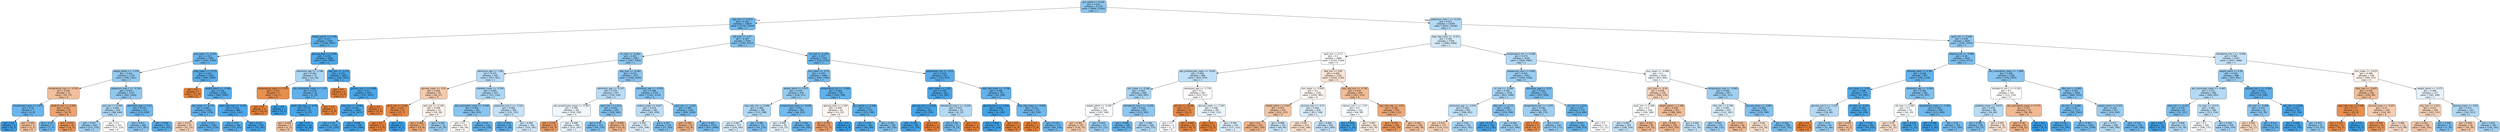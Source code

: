 digraph Tree {
node [shape=box, style="filled, rounded", color="black", fontname="helvetica"] ;
edge [fontname="helvetica"] ;
0 [label="gcs_verbal <= 0.618\ngini = 0.419\nsamples = 21178\nvalue = [9990, 23500]\nclass = 1", fillcolor="#8dc7f0"] ;
1 [label="sbp_min <= -0.213\ngini = 0.342\nsamples = 10829\nvalue = [3729, 13334]\nclass = 1", fillcolor="#70b8ec"] ;
0 -> 1 [labeldistance=2.5, labelangle=45, headlabel="True"] ;
2 [label="weight_admit <= 0.148\ngini = 0.271\nsamples = 5265\nvalue = [1346, 6997]\nclass = 1", fillcolor="#5fb0ea"] ;
1 -> 2 ;
3 [label="bun_mean <= -0.443\ngini = 0.323\nsamples = 3385\nvalue = [1091, 4300]\nclass = 1", fillcolor="#6bb6ec"] ;
2 -> 3 ;
4 [label="weight_admit <= -1.578\ngini = 0.431\nsamples = 1178\nvalue = [596, 1301]\nclass = 1", fillcolor="#94caf1"] ;
3 -> 4 ;
5 [label="temperature_max <= -0.542\ngini = 0.444\nsamples = 31\nvalue = [34, 17]\nclass = 0", fillcolor="#f2c09c"] ;
4 -> 5 ;
6 [label="bicarbonate_mean <= 1.017\ngini = 0.32\nsamples = 7\nvalue = [2, 8]\nclass = 1", fillcolor="#6ab6ec"] ;
5 -> 6 ;
7 [label="gini = 0.0\nsamples = 4\nvalue = [0, 7]\nclass = 1", fillcolor="#399de5"] ;
6 -> 7 ;
8 [label="gini = 0.444\nsamples = 3\nvalue = [2, 1]\nclass = 0", fillcolor="#f2c09c"] ;
6 -> 8 ;
9 [label="totalco2_min <= -0.295\ngini = 0.343\nsamples = 24\nvalue = [32, 9]\nclass = 0", fillcolor="#eca471"] ;
5 -> 9 ;
10 [label="gini = 0.32\nsamples = 4\nvalue = [1, 4]\nclass = 1", fillcolor="#6ab6ec"] ;
9 -> 10 ;
11 [label="gini = 0.239\nsamples = 20\nvalue = [31, 5]\nclass = 0", fillcolor="#e99559"] ;
9 -> 11 ;
12 [label="potassium_max.1 <= -0.154\ngini = 0.424\nsamples = 1147\nvalue = [562, 1284]\nclass = 1", fillcolor="#90c8f0"] ;
4 -> 12 ;
13 [label="po2_min <= 0.936\ngini = 0.468\nsamples = 634\nvalue = [386, 646]\nclass = 1", fillcolor="#afd8f5"] ;
12 -> 13 ;
14 [label="gini = 0.447\nsamples = 493\nvalue = [271, 532]\nclass = 1", fillcolor="#9ecff2"] ;
13 -> 14 ;
15 [label="gini = 0.5\nsamples = 141\nvalue = [115, 114]\nclass = 0", fillcolor="#fffefd"] ;
13 -> 15 ;
16 [label="admission_age <= 0.01\ngini = 0.339\nsamples = 513\nvalue = [176, 638]\nclass = 1", fillcolor="#70b8ec"] ;
12 -> 16 ;
17 [label="gini = 0.411\nsamples = 260\nvalue = [117, 287]\nclass = 1", fillcolor="#8ac5f0"] ;
16 -> 17 ;
18 [label="gini = 0.246\nsamples = 253\nvalue = [59, 351]\nclass = 1", fillcolor="#5aade9"] ;
16 -> 18 ;
19 [label="mbp_mean <= -3.273\ngini = 0.243\nsamples = 2207\nvalue = [495, 2999]\nclass = 1", fillcolor="#5aade9"] ;
3 -> 19 ;
20 [label="gini = 0.0\nsamples = 7\nvalue = [11, 0]\nclass = 0", fillcolor="#e58139"] ;
19 -> 20 ;
21 [label="weight_admit <= -0.388\ngini = 0.239\nsamples = 2200\nvalue = [484, 2999]\nclass = 1", fillcolor="#59ade9"] ;
19 -> 21 ;
22 [label="sbp_mean <= -2.174\ngini = 0.283\nsamples = 1320\nvalue = [356, 1732]\nclass = 1", fillcolor="#62b1ea"] ;
21 -> 22 ;
23 [label="gini = 0.472\nsamples = 25\nvalue = [21, 13]\nclass = 0", fillcolor="#f5cfb4"] ;
22 -> 23 ;
24 [label="gini = 0.273\nsamples = 1295\nvalue = [335, 1719]\nclass = 1", fillcolor="#60b0ea"] ;
22 -> 24 ;
25 [label="heart_rate_max <= -0.191\ngini = 0.167\nsamples = 880\nvalue = [128, 1267]\nclass = 1", fillcolor="#4da7e8"] ;
21 -> 25 ;
26 [label="gini = 0.23\nsamples = 346\nvalue = [72, 472]\nclass = 1", fillcolor="#57ace9"] ;
25 -> 26 ;
27 [label="gini = 0.123\nsamples = 534\nvalue = [56, 795]\nclass = 1", fillcolor="#47a4e7"] ;
25 -> 27 ;
28 [label="glucose_max <= -0.976\ngini = 0.158\nsamples = 1880\nvalue = [255, 2697]\nclass = 1", fillcolor="#4ca6e7"] ;
2 -> 28 ;
29 [label="admission_age <= -1.566\ngini = 0.464\nsamples = 27\nvalue = [15, 26]\nclass = 1", fillcolor="#abd6f4"] ;
28 -> 29 ;
30 [label="temperature_mean <= 1.222\ngini = 0.165\nsamples = 5\nvalue = [10, 1]\nclass = 0", fillcolor="#e88e4d"] ;
29 -> 30 ;
31 [label="gini = 0.0\nsamples = 4\nvalue = [10, 0]\nclass = 0", fillcolor="#e58139"] ;
30 -> 31 ;
32 [label="gini = 0.0\nsamples = 1\nvalue = [0, 1]\nclass = 1", fillcolor="#399de5"] ;
30 -> 32 ;
33 [label="abs_neutrophils_mean <= 1.379\ngini = 0.278\nsamples = 22\nvalue = [5, 25]\nclass = 1", fillcolor="#61b1ea"] ;
29 -> 33 ;
34 [label="heart_rate_max <= -0.78\ngini = 0.137\nsamples = 21\nvalue = [2, 25]\nclass = 1", fillcolor="#49a5e7"] ;
33 -> 34 ;
35 [label="gini = 0.444\nsamples = 3\nvalue = [2, 1]\nclass = 0", fillcolor="#f2c09c"] ;
34 -> 35 ;
36 [label="gini = 0.0\nsamples = 18\nvalue = [0, 24]\nclass = 1", fillcolor="#399de5"] ;
34 -> 36 ;
37 [label="gini = 0.0\nsamples = 1\nvalue = [3, 0]\nclass = 0", fillcolor="#e58139"] ;
33 -> 37 ;
38 [label="dbp_min <= -3.272\ngini = 0.151\nsamples = 1853\nvalue = [240, 2671]\nclass = 1", fillcolor="#4ba6e7"] ;
28 -> 38 ;
39 [label="gini = 0.0\nsamples = 2\nvalue = [3, 0]\nclass = 0", fillcolor="#e58139"] ;
38 -> 39 ;
40 [label="glucose_min.2 <= 8.906\ngini = 0.15\nsamples = 1851\nvalue = [237, 2671]\nclass = 1", fillcolor="#4ba6e7"] ;
38 -> 40 ;
41 [label="mbp_max <= -0.066\ngini = 0.148\nsamples = 1849\nvalue = [234, 2671]\nclass = 1", fillcolor="#4aa6e7"] ;
40 -> 41 ;
42 [label="gini = 0.18\nsamples = 1150\nvalue = [176, 1587]\nclass = 1", fillcolor="#4fa8e8"] ;
41 -> 42 ;
43 [label="gini = 0.096\nsamples = 699\nvalue = [58, 1084]\nclass = 1", fillcolor="#44a2e6"] ;
41 -> 43 ;
44 [label="gini = 0.0\nsamples = 2\nvalue = [3, 0]\nclass = 0", fillcolor="#e58139"] ;
40 -> 44 ;
45 [label="ptt_max <= -0.27\ngini = 0.397\nsamples = 5564\nvalue = [2383, 6337]\nclass = 1", fillcolor="#83c2ef"] ;
1 -> 45 ;
46 [label="inr_max <= -0.462\ngini = 0.425\nsamples = 3863\nvalue = [1857, 4205]\nclass = 1", fillcolor="#90c8f0"] ;
45 -> 46 ;
47 [label="admission_age <= -1.86\ngini = 0.475\nsamples = 592\nvalue = [357, 561]\nclass = 1", fillcolor="#b7dbf6"] ;
46 -> 47 ;
48 [label="glucose_mean <= -0.91\ngini = 0.466\nsamples = 45\nvalue = [46, 27]\nclass = 0", fillcolor="#f4cbad"] ;
47 -> 48 ;
49 [label="pco2_min <= 1.582\ngini = 0.105\nsamples = 12\nvalue = [17, 1]\nclass = 0", fillcolor="#e78845"] ;
48 -> 49 ;
50 [label="gini = 0.0\nsamples = 11\nvalue = [17, 0]\nclass = 0", fillcolor="#e58139"] ;
49 -> 50 ;
51 [label="gini = 0.0\nsamples = 1\nvalue = [0, 1]\nclass = 1", fillcolor="#399de5"] ;
49 -> 51 ;
52 [label="po2_min <= -0.149\ngini = 0.499\nsamples = 33\nvalue = [29, 26]\nclass = 0", fillcolor="#fcf2eb"] ;
48 -> 52 ;
53 [label="gini = 0.365\nsamples = 17\nvalue = [19, 6]\nclass = 0", fillcolor="#eda978"] ;
52 -> 53 ;
54 [label="gini = 0.444\nsamples = 16\nvalue = [10, 20]\nclass = 1", fillcolor="#9ccef2"] ;
52 -> 54 ;
55 [label="platelets_mean <= -0.194\ngini = 0.465\nsamples = 547\nvalue = [311, 534]\nclass = 1", fillcolor="#acd6f4"] ;
47 -> 55 ;
56 [label="abs_neutrophils_mean <= -0.449\ngini = 0.406\nsamples = 181\nvalue = [80, 203]\nclass = 1", fillcolor="#87c4ef"] ;
55 -> 56 ;
57 [label="gini = 0.5\nsamples = 63\nvalue = [46, 44]\nclass = 0", fillcolor="#fefaf6"] ;
56 -> 57 ;
58 [label="gini = 0.29\nsamples = 118\nvalue = [34, 159]\nclass = 1", fillcolor="#63b2eb"] ;
56 -> 58 ;
59 [label="potassium_min.1 <= -1.523\ngini = 0.484\nsamples = 366\nvalue = [231, 331]\nclass = 1", fillcolor="#c3e1f7"] ;
55 -> 59 ;
60 [label="gini = 0.254\nsamples = 24\nvalue = [7, 40]\nclass = 1", fillcolor="#5caeea"] ;
59 -> 60 ;
61 [label="gini = 0.492\nsamples = 342\nvalue = [224, 291]\nclass = 1", fillcolor="#d1e8f9"] ;
59 -> 61 ;
62 [label="sbp_max <= -0.544\ngini = 0.413\nsamples = 3271\nvalue = [1500, 3644]\nclass = 1", fillcolor="#8bc5f0"] ;
46 -> 62 ;
63 [label="admission_age <= -0.187\ngini = 0.476\nsamples = 547\nvalue = [339, 530]\nclass = 1", fillcolor="#b8dcf6"] ;
62 -> 63 ;
64 [label="abs_lymphocytes_mean <= -0.203\ngini = 0.499\nsamples = 302\nvalue = [230, 250]\nclass = 1", fillcolor="#eff7fd"] ;
63 -> 64 ;
65 [label="gini = 0.278\nsamples = 12\nvalue = [15, 3]\nclass = 0", fillcolor="#ea9a61"] ;
64 -> 65 ;
66 [label="gini = 0.498\nsamples = 290\nvalue = [215, 247]\nclass = 1", fillcolor="#e5f2fc"] ;
64 -> 66 ;
67 [label="spo2_min <= 1.012\ngini = 0.403\nsamples = 245\nvalue = [109, 280]\nclass = 1", fillcolor="#86c3ef"] ;
63 -> 67 ;
68 [label="gini = 0.38\nsamples = 231\nvalue = [94, 274]\nclass = 1", fillcolor="#7dbfee"] ;
67 -> 68 ;
69 [label="gini = 0.408\nsamples = 14\nvalue = [15, 6]\nclass = 0", fillcolor="#efb388"] ;
67 -> 69 ;
70 [label="admission_age <= -0.919\ngini = 0.396\nsamples = 2724\nvalue = [1161, 3114]\nclass = 1", fillcolor="#83c2ef"] ;
62 -> 70 ;
71 [label="sodium_mean <= 0.627\ngini = 0.479\nsamples = 482\nvalue = [302, 458]\nclass = 1", fillcolor="#bcdef6"] ;
70 -> 71 ;
72 [label="gini = 0.495\nsamples = 337\nvalue = [245, 298]\nclass = 1", fillcolor="#dceefa"] ;
71 -> 72 ;
73 [label="gini = 0.387\nsamples = 145\nvalue = [57, 160]\nclass = 1", fillcolor="#80c0ee"] ;
71 -> 73 ;
74 [label="spo2_min <= -3.302\ngini = 0.369\nsamples = 2242\nvalue = [859, 2656]\nclass = 1", fillcolor="#79bded"] ;
70 -> 74 ;
75 [label="gini = 0.391\nsamples = 23\nvalue = [22, 8]\nclass = 0", fillcolor="#eeaf81"] ;
74 -> 75 ;
76 [label="gini = 0.365\nsamples = 2219\nvalue = [837, 2648]\nclass = 1", fillcolor="#78bced"] ;
74 -> 76 ;
77 [label="inr_max <= 0.106\ngini = 0.317\nsamples = 1701\nvalue = [526, 2132]\nclass = 1", fillcolor="#6ab5eb"] ;
45 -> 77 ;
78 [label="bun_mean <= -0.37\ngini = 0.359\nsamples = 1069\nvalue = [402, 1309]\nclass = 1", fillcolor="#76bbed"] ;
77 -> 78 ;
79 [label="weight_admit <= 0.075\ngini = 0.434\nsamples = 478\nvalue = [238, 511]\nclass = 1", fillcolor="#95cbf1"] ;
78 -> 79 ;
80 [label="resp_rate_min <= 0.046\ngini = 0.468\nsamples = 284\nvalue = [172, 288]\nclass = 1", fillcolor="#afd8f5"] ;
79 -> 80 ;
81 [label="gini = 0.493\nsamples = 173\nvalue = [129, 164]\nclass = 1", fillcolor="#d5eaf9"] ;
80 -> 81 ;
82 [label="gini = 0.382\nsamples = 111\nvalue = [43, 124]\nclass = 1", fillcolor="#7ebfee"] ;
80 -> 82 ;
83 [label="temperature_mean <= -0.636\ngini = 0.352\nsamples = 194\nvalue = [66, 223]\nclass = 1", fillcolor="#74baed"] ;
79 -> 83 ;
84 [label="gini = 0.498\nsamples = 26\nvalue = [20, 23]\nclass = 1", fillcolor="#e5f2fc"] ;
83 -> 84 ;
85 [label="gini = 0.304\nsamples = 168\nvalue = [46, 200]\nclass = 1", fillcolor="#67b4eb"] ;
83 -> 85 ;
86 [label="temperature_min <= -2.906\ngini = 0.283\nsamples = 591\nvalue = [164, 798]\nclass = 1", fillcolor="#62b1ea"] ;
78 -> 86 ;
87 [label="glucose_max <= 1.144\ngini = 0.499\nsamples = 16\nvalue = [13, 12]\nclass = 0", fillcolor="#fdf5f0"] ;
86 -> 87 ;
88 [label="gini = 0.305\nsamples = 8\nvalue = [13, 3]\nclass = 0", fillcolor="#eb9e67"] ;
87 -> 88 ;
89 [label="gini = 0.0\nsamples = 8\nvalue = [0, 9]\nclass = 1", fillcolor="#399de5"] ;
87 -> 89 ;
90 [label="gcs_verbal <= -0.308\ngini = 0.27\nsamples = 575\nvalue = [151, 786]\nclass = 1", fillcolor="#5fb0ea"] ;
86 -> 90 ;
91 [label="gini = 0.195\nsamples = 381\nvalue = [69, 560]\nclass = 1", fillcolor="#51a9e8"] ;
90 -> 91 ;
92 [label="gini = 0.391\nsamples = 194\nvalue = [82, 226]\nclass = 1", fillcolor="#81c1ee"] ;
90 -> 92 ;
93 [label="baseexcess_min <= -0.13\ngini = 0.228\nsamples = 632\nvalue = [124, 823]\nclass = 1", fillcolor="#57ace9"] ;
77 -> 93 ;
94 [label="spo2_mean <= 1.261\ngini = 0.145\nsamples = 281\nvalue = [33, 387]\nclass = 1", fillcolor="#4aa5e7"] ;
93 -> 94 ;
95 [label="glucose_min <= 4.018\ngini = 0.117\nsamples = 267\nvalue = [25, 374]\nclass = 1", fillcolor="#46a4e7"] ;
94 -> 95 ;
96 [label="gini = 0.105\nsamples = 265\nvalue = [22, 374]\nclass = 1", fillcolor="#45a3e7"] ;
95 -> 96 ;
97 [label="gini = 0.0\nsamples = 2\nvalue = [3, 0]\nclass = 0", fillcolor="#e58139"] ;
95 -> 97 ;
98 [label="hematocrit_max.1 <= -0.209\ngini = 0.472\nsamples = 14\nvalue = [8, 13]\nclass = 1", fillcolor="#b3d9f5"] ;
94 -> 98 ;
99 [label="gini = 0.36\nsamples = 11\nvalue = [4, 13]\nclass = 1", fillcolor="#76bbed"] ;
98 -> 99 ;
100 [label="gini = 0.0\nsamples = 3\nvalue = [4, 0]\nclass = 0", fillcolor="#e58139"] ;
98 -> 100 ;
101 [label="resp_rate_mean <= -0.706\ngini = 0.286\nsamples = 351\nvalue = [91, 436]\nclass = 1", fillcolor="#62b1ea"] ;
93 -> 101 ;
102 [label="glucose_min.2 <= 2.259\ngini = 0.094\nsamples = 78\nvalue = [6, 116]\nclass = 1", fillcolor="#43a2e6"] ;
101 -> 102 ;
103 [label="gini = 0.064\nsamples = 77\nvalue = [4, 116]\nclass = 1", fillcolor="#40a0e6"] ;
102 -> 103 ;
104 [label="gini = 0.0\nsamples = 1\nvalue = [2, 0]\nclass = 0", fillcolor="#e58139"] ;
102 -> 104 ;
105 [label="resp_rate_mean <= -0.696\ngini = 0.332\nsamples = 273\nvalue = [85, 320]\nclass = 1", fillcolor="#6eb7ec"] ;
101 -> 105 ;
106 [label="gini = 0.0\nsamples = 1\nvalue = [3, 0]\nclass = 0", fillcolor="#e58139"] ;
105 -> 106 ;
107 [label="gini = 0.325\nsamples = 272\nvalue = [82, 320]\nclass = 1", fillcolor="#6cb6ec"] ;
105 -> 107 ;
108 [label="potassium_max.1 <= -0.154\ngini = 0.472\nsamples = 10349\nvalue = [6261, 10166]\nclass = 1", fillcolor="#b3d9f5"] ;
0 -> 108 [labeldistance=2.5, labelangle=-45, headlabel="False"] ;
109 [label="resp_rate_mean <= -0.253\ngini = 0.492\nsamples = 5709\nvalue = [3980, 5096]\nclass = 1", fillcolor="#d4eaf9"] ;
108 -> 109 ;
110 [label="spo2_min <= 0.12\ngini = 0.5\nsamples = 2680\nvalue = [2124, 2109]\nclass = 0", fillcolor="#fffefe"] ;
109 -> 110 ;
111 [label="abs_lymphocytes_mean <= -0.001\ngini = 0.482\nsamples = 980\nvalue = [622, 914]\nclass = 1", fillcolor="#c0e0f7"] ;
110 -> 111 ;
112 [label="bun_mean <= -0.566\ngini = 0.463\nsamples = 699\nvalue = [400, 697]\nclass = 1", fillcolor="#abd5f4"] ;
111 -> 112 ;
113 [label="weight_admit <= -0.245\ngini = 0.5\nsamples = 244\nvalue = [187, 194]\nclass = 1", fillcolor="#f8fbfe"] ;
112 -> 113 ;
114 [label="gini = 0.461\nsamples = 127\nvalue = [130, 73]\nclass = 0", fillcolor="#f4c8a8"] ;
113 -> 114 ;
115 [label="gini = 0.435\nsamples = 117\nvalue = [57, 121]\nclass = 1", fillcolor="#96cbf1"] ;
113 -> 115 ;
116 [label="hematocrit_max.1 <= -0.394\ngini = 0.418\nsamples = 455\nvalue = [213, 503]\nclass = 1", fillcolor="#8dc6f0"] ;
112 -> 116 ;
117 [label="gini = 0.289\nsamples = 189\nvalue = [49, 231]\nclass = 1", fillcolor="#63b2eb"] ;
116 -> 117 ;
118 [label="gini = 0.469\nsamples = 266\nvalue = [164, 272]\nclass = 1", fillcolor="#b0d8f5"] ;
116 -> 118 ;
119 [label="admission_age <= -1.739\ngini = 0.5\nsamples = 281\nvalue = [222, 217]\nclass = 0", fillcolor="#fefcfb"] ;
111 -> 119 ;
120 [label="ptt_min <= -0.546\ngini = 0.117\nsamples = 16\nvalue = [30, 2]\nclass = 0", fillcolor="#e78946"] ;
119 -> 120 ;
121 [label="gini = 0.5\nsamples = 2\nvalue = [1, 1]\nclass = 0", fillcolor="#ffffff"] ;
120 -> 121 ;
122 [label="gini = 0.064\nsamples = 14\nvalue = [29, 1]\nclass = 0", fillcolor="#e68540"] ;
120 -> 122 ;
123 [label="glucose_mean <= -1.283\ngini = 0.498\nsamples = 265\nvalue = [192, 215]\nclass = 1", fillcolor="#eaf5fc"] ;
119 -> 123 ;
124 [label="gini = 0.0\nsamples = 11\nvalue = [15, 0]\nclass = 0", fillcolor="#e58139"] ;
123 -> 124 ;
125 [label="gini = 0.495\nsamples = 254\nvalue = [177, 215]\nclass = 1", fillcolor="#dceefa"] ;
123 -> 125 ;
126 [label="dbp_min <= 0.85\ngini = 0.494\nsamples = 1700\nvalue = [1502, 1195]\nclass = 0", fillcolor="#fae5d7"] ;
110 -> 126 ;
127 [label="bun_mean <= -0.639\ngini = 0.5\nsamples = 1291\nvalue = [1045, 981]\nclass = 0", fillcolor="#fdf7f3"] ;
126 -> 127 ;
128 [label="weight_admit <= 0.045\ngini = 0.455\nsamples = 415\nvalue = [432, 233]\nclass = 0", fillcolor="#f3c5a4"] ;
127 -> 128 ;
129 [label="gini = 0.4\nsamples = 312\nvalue = [363, 139]\nclass = 0", fillcolor="#efb185"] ;
128 -> 129 ;
130 [label="gini = 0.488\nsamples = 103\nvalue = [69, 94]\nclass = 1", fillcolor="#cae5f8"] ;
128 -> 130 ;
131 [label="glucose_max <= -0.71\ngini = 0.495\nsamples = 876\nvalue = [613, 748]\nclass = 1", fillcolor="#dbedfa"] ;
127 -> 131 ;
132 [label="gini = 0.49\nsamples = 214\nvalue = [192, 144]\nclass = 0", fillcolor="#f8e0ce"] ;
131 -> 132 ;
133 [label="gini = 0.484\nsamples = 662\nvalue = [421, 604]\nclass = 1", fillcolor="#c3e1f7"] ;
131 -> 133 ;
134 [label="resp_rate_min <= -0.781\ngini = 0.434\nsamples = 409\nvalue = [457, 214]\nclass = 0", fillcolor="#f1bc96"] ;
126 -> 134 ;
135 [label="calcium_min.1 <= -1.07\ngini = 0.5\nsamples = 115\nvalue = [94, 99]\nclass = 1", fillcolor="#f5fafe"] ;
134 -> 135 ;
136 [label="gini = 0.091\nsamples = 13\nvalue = [1, 20]\nclass = 1", fillcolor="#43a2e6"] ;
135 -> 136 ;
137 [label="gini = 0.497\nsamples = 102\nvalue = [93, 79]\nclass = 0", fillcolor="#fbece1"] ;
135 -> 137 ;
138 [label="resp_rate_max <= -0.83\ngini = 0.365\nsamples = 294\nvalue = [363, 115]\nclass = 0", fillcolor="#eda978"] ;
134 -> 138 ;
139 [label="gini = 0.256\nsamples = 145\nvalue = [203, 36]\nclass = 0", fillcolor="#ea975c"] ;
138 -> 139 ;
140 [label="gini = 0.443\nsamples = 149\nvalue = [160, 79]\nclass = 0", fillcolor="#f2bf9b"] ;
138 -> 140 ;
141 [label="temperature_min <= 0.486\ngini = 0.473\nsamples = 3029\nvalue = [1856, 2987]\nclass = 1", fillcolor="#b4daf5"] ;
109 -> 141 ;
142 [label="baseexcess_max <= 0.042\ngini = 0.441\nsamples = 1953\nvalue = [1029, 2106]\nclass = 1", fillcolor="#9acdf2"] ;
141 -> 142 ;
143 [label="inr_min <= -0.099\ngini = 0.462\nsamples = 1418\nvalue = [822, 1448]\nclass = 1", fillcolor="#a9d5f4"] ;
142 -> 143 ;
144 [label="admission_age <= -0.974\ngini = 0.483\nsamples = 891\nvalue = [588, 852]\nclass = 1", fillcolor="#c2e1f7"] ;
143 -> 144 ;
145 [label="gini = 0.476\nsamples = 175\nvalue = [174, 111]\nclass = 0", fillcolor="#f6d1b7"] ;
144 -> 145 ;
146 [label="gini = 0.46\nsamples = 716\nvalue = [414, 741]\nclass = 1", fillcolor="#a8d4f4"] ;
144 -> 146 ;
147 [label="dbp_min <= -0.777\ngini = 0.405\nsamples = 527\nvalue = [234, 596]\nclass = 1", fillcolor="#87c3ef"] ;
143 -> 147 ;
148 [label="gini = 0.127\nsamples = 102\nvalue = [11, 150]\nclass = 1", fillcolor="#48a4e7"] ;
147 -> 148 ;
149 [label="gini = 0.444\nsamples = 425\nvalue = [223, 446]\nclass = 1", fillcolor="#9ccef2"] ;
147 -> 149 ;
150 [label="admission_age <= -0.21\ngini = 0.364\nsamples = 535\nvalue = [207, 658]\nclass = 1", fillcolor="#77bced"] ;
142 -> 150 ;
151 [label="temperature_min <= -1.875\ngini = 0.446\nsamples = 160\nvalue = [88, 174]\nclass = 1", fillcolor="#9dcff2"] ;
150 -> 151 ;
152 [label="gini = 0.18\nsamples = 4\nvalue = [9, 1]\nclass = 0", fillcolor="#e88f4f"] ;
151 -> 152 ;
153 [label="gini = 0.43\nsamples = 156\nvalue = [79, 173]\nclass = 1", fillcolor="#93caf1"] ;
151 -> 153 ;
154 [label="inr_min <= 1.674\ngini = 0.317\nsamples = 375\nvalue = [119, 484]\nclass = 1", fillcolor="#6ab5eb"] ;
150 -> 154 ;
155 [label="gini = 0.303\nsamples = 361\nvalue = [108, 473]\nclass = 1", fillcolor="#66b3eb"] ;
154 -> 155 ;
156 [label="gini = 0.5\nsamples = 14\nvalue = [11, 11]\nclass = 0", fillcolor="#ffffff"] ;
154 -> 156 ;
157 [label="bun_mean <= -0.468\ngini = 0.5\nsamples = 1076\nvalue = [827, 881]\nclass = 1", fillcolor="#f3f9fd"] ;
141 -> 157 ;
158 [label="po2_max <= -0.45\ngini = 0.478\nsamples = 579\nvalue = [566, 370]\nclass = 0", fillcolor="#f6d3ba"] ;
157 -> 158 ;
159 [label="spo2_min <= 0.268\ngini = 0.5\nsamples = 228\nvalue = [182, 186]\nclass = 1", fillcolor="#fbfdfe"] ;
158 -> 159 ;
160 [label="gini = 0.485\nsamples = 163\nvalue = [108, 154]\nclass = 1", fillcolor="#c4e2f7"] ;
159 -> 160 ;
161 [label="gini = 0.422\nsamples = 65\nvalue = [74, 32]\nclass = 0", fillcolor="#f0b78f"] ;
159 -> 161 ;
162 [label="weight_admit <= 1.186\ngini = 0.438\nsamples = 351\nvalue = [384, 184]\nclass = 0", fillcolor="#f1bd98"] ;
158 -> 162 ;
163 [label="gini = 0.418\nsamples = 316\nvalue = [363, 154]\nclass = 0", fillcolor="#f0b68d"] ;
162 -> 163 ;
164 [label="gini = 0.484\nsamples = 35\nvalue = [21, 30]\nclass = 1", fillcolor="#c4e2f7"] ;
162 -> 164 ;
165 [label="temperature_max <= -0.083\ngini = 0.448\nsamples = 497\nvalue = [261, 511]\nclass = 1", fillcolor="#9ecff2"] ;
157 -> 165 ;
166 [label="mbp_min <= 0.746\ngini = 0.495\nsamples = 202\nvalue = [132, 162]\nclass = 1", fillcolor="#daedfa"] ;
165 -> 166 ;
167 [label="gini = 0.444\nsamples = 142\nvalue = [66, 132]\nclass = 1", fillcolor="#9ccef2"] ;
166 -> 167 ;
168 [label="gini = 0.43\nsamples = 60\nvalue = [66, 30]\nclass = 0", fillcolor="#f1ba93"] ;
166 -> 168 ;
169 [label="glucose_mean <= -0.981\ngini = 0.394\nsamples = 295\nvalue = [129, 349]\nclass = 1", fillcolor="#82c1ef"] ;
165 -> 169 ;
170 [label="gini = 0.49\nsamples = 27\nvalue = [24, 18]\nclass = 0", fillcolor="#f8e0ce"] ;
169 -> 170 ;
171 [label="gini = 0.366\nsamples = 268\nvalue = [105, 331]\nclass = 1", fillcolor="#78bced"] ;
169 -> 171 ;
172 [label="spo2_min <= 0.268\ngini = 0.428\nsamples = 4640\nvalue = [2281, 5070]\nclass = 1", fillcolor="#92c9f1"] ;
108 -> 172 ;
173 [label="totalco2_min <= -0.086\ngini = 0.38\nsamples = 3043\nvalue = [1224, 3572]\nclass = 1", fillcolor="#7dbfee"] ;
172 -> 173 ;
174 [label="chloride_mean <= 0.281\ngini = 0.294\nsamples = 857\nvalue = [246, 1129]\nclass = 1", fillcolor="#64b2eb"] ;
173 -> 174 ;
175 [label="bun_mean <= -0.59\ngini = 0.208\nsamples = 474\nvalue = [91, 682]\nclass = 1", fillcolor="#53aae8"] ;
174 -> 175 ;
176 [label="glucose_min.2 <= -1.125\ngini = 0.47\nsamples = 49\nvalue = [28, 46]\nclass = 1", fillcolor="#b2d9f5"] ;
175 -> 176 ;
177 [label="gini = 0.0\nsamples = 4\nvalue = [7, 0]\nclass = 0", fillcolor="#e58139"] ;
176 -> 177 ;
178 [label="gini = 0.43\nsamples = 45\nvalue = [21, 46]\nclass = 1", fillcolor="#93caf1"] ;
176 -> 178 ;
179 [label="inr_max <= -0.557\ngini = 0.164\nsamples = 425\nvalue = [63, 636]\nclass = 1", fillcolor="#4da7e8"] ;
175 -> 179 ;
180 [label="gini = 0.444\nsamples = 3\nvalue = [4, 2]\nclass = 0", fillcolor="#f2c09c"] ;
179 -> 180 ;
181 [label="gini = 0.156\nsamples = 422\nvalue = [59, 634]\nclass = 1", fillcolor="#4ba6e7"] ;
179 -> 181 ;
182 [label="admission_age <= -0.664\ngini = 0.382\nsamples = 383\nvalue = [155, 447]\nclass = 1", fillcolor="#7ebfee"] ;
174 -> 182 ;
183 [label="ptt_max <= 0.282\ngini = 0.5\nsamples = 55\nvalue = [42, 43]\nclass = 1", fillcolor="#fafdfe"] ;
182 -> 183 ;
184 [label="gini = 0.49\nsamples = 46\nvalue = [41, 31]\nclass = 0", fillcolor="#f9e0cf"] ;
183 -> 184 ;
185 [label="gini = 0.142\nsamples = 9\nvalue = [1, 12]\nclass = 1", fillcolor="#49a5e7"] ;
183 -> 185 ;
186 [label="temperature_mean <= -1.299\ngini = 0.342\nsamples = 328\nvalue = [113, 404]\nclass = 1", fillcolor="#70b8ec"] ;
182 -> 186 ;
187 [label="gini = 0.048\nsamples = 27\nvalue = [1, 40]\nclass = 1", fillcolor="#3e9fe6"] ;
186 -> 187 ;
188 [label="gini = 0.36\nsamples = 301\nvalue = [112, 364]\nclass = 1", fillcolor="#76bbed"] ;
186 -> 188 ;
189 [label="abs_neutrophils_mean <= -1.068\ngini = 0.408\nsamples = 2186\nvalue = [978, 2443]\nclass = 1", fillcolor="#88c4ef"] ;
173 -> 189 ;
190 [label="hematocrit_min.1 <= 0.158\ngini = 0.5\nsamples = 142\nvalue = [112, 110]\nclass = 0", fillcolor="#fffdfb"] ;
189 -> 190 ;
191 [label="platelets_mean <= -0.672\ngini = 0.476\nsamples = 88\nvalue = [54, 84]\nclass = 1", fillcolor="#b8dcf6"] ;
190 -> 191 ;
192 [label="gini = 0.385\nsamples = 49\nvalue = [20, 57]\nclass = 1", fillcolor="#7ebfee"] ;
191 -> 192 ;
193 [label="gini = 0.493\nsamples = 39\nvalue = [34, 27]\nclass = 0", fillcolor="#fae5d6"] ;
191 -> 193 ;
194 [label="abs_eosinophils_mean <= 0.775\ngini = 0.427\nsamples = 54\nvalue = [58, 26]\nclass = 0", fillcolor="#f1b992"] ;
190 -> 194 ;
195 [label="gini = 0.39\nsamples = 50\nvalue = [58, 21]\nclass = 0", fillcolor="#eeaf81"] ;
194 -> 195 ;
196 [label="gini = 0.0\nsamples = 4\nvalue = [0, 5]\nclass = 1", fillcolor="#399de5"] ;
194 -> 196 ;
197 [label="dbp_min <= 0.069\ngini = 0.395\nsamples = 2044\nvalue = [866, 2333]\nclass = 1", fillcolor="#82c1ef"] ;
189 -> 197 ;
198 [label="ph_min <= -0.482\ngini = 0.35\nsamples = 1127\nvalue = [392, 1343]\nclass = 1", fillcolor="#73baed"] ;
197 -> 198 ;
199 [label="gini = 0.18\nsamples = 107\nvalue = [16, 144]\nclass = 1", fillcolor="#4fa8e8"] ;
198 -> 199 ;
200 [label="gini = 0.363\nsamples = 1020\nvalue = [376, 1199]\nclass = 1", fillcolor="#77bced"] ;
198 -> 200 ;
201 [label="weight_admit <= 0.507\ngini = 0.438\nsamples = 917\nvalue = [474, 990]\nclass = 1", fillcolor="#98ccf1"] ;
197 -> 201 ;
202 [label="gini = 0.472\nsamples = 598\nvalue = [369, 596]\nclass = 1", fillcolor="#b4daf5"] ;
201 -> 202 ;
203 [label="gini = 0.332\nsamples = 319\nvalue = [105, 394]\nclass = 1", fillcolor="#6eb7ec"] ;
201 -> 203 ;
204 [label="hematocrit_min.1 <= -0.096\ngini = 0.485\nsamples = 1597\nvalue = [1057, 1498]\nclass = 1", fillcolor="#c5e2f7"] ;
172 -> 204 ;
205 [label="weight_admit <= 0.36\ngini = 0.439\nsamples = 888\nvalue = [463, 961]\nclass = 1", fillcolor="#98ccf2"] ;
204 -> 205 ;
206 [label="abs_monocytes_mean <= -0.462\ngini = 0.472\nsamples = 669\nvalue = [409, 665]\nclass = 1", fillcolor="#b3d9f5"] ;
205 -> 206 ;
207 [label="mbp_min <= -0.203\ngini = 0.375\nsamples = 85\nvalue = [37, 111]\nclass = 1", fillcolor="#7bbeee"] ;
206 -> 207 ;
208 [label="gini = 0.07\nsamples = 31\nvalue = [2, 53]\nclass = 1", fillcolor="#40a1e6"] ;
207 -> 208 ;
209 [label="gini = 0.469\nsamples = 54\nvalue = [35, 58]\nclass = 1", fillcolor="#b0d8f5"] ;
207 -> 209 ;
210 [label="inr_max <= -0.273\ngini = 0.481\nsamples = 584\nvalue = [372, 554]\nclass = 1", fillcolor="#bedff6"] ;
206 -> 210 ;
211 [label="gini = 0.5\nsamples = 205\nvalue = [168, 175]\nclass = 1", fillcolor="#f7fbfe"] ;
210 -> 211 ;
212 [label="gini = 0.455\nsamples = 379\nvalue = [204, 379]\nclass = 1", fillcolor="#a4d2f3"] ;
210 -> 212 ;
213 [label="glucose_min.2 <= -0.382\ngini = 0.261\nsamples = 219\nvalue = [54, 296]\nclass = 1", fillcolor="#5dafea"] ;
205 -> 213 ;
214 [label="ptt_max <= -0.498\ngini = 0.413\nsamples = 72\nvalue = [32, 78]\nclass = 1", fillcolor="#8ac5f0"] ;
213 -> 214 ;
215 [label="gini = 0.483\nsamples = 15\nvalue = [16, 11]\nclass = 0", fillcolor="#f7d8c1"] ;
214 -> 215 ;
216 [label="gini = 0.311\nsamples = 57\nvalue = [16, 67]\nclass = 1", fillcolor="#68b4eb"] ;
214 -> 216 ;
217 [label="sbp_min <= 0.668\ngini = 0.167\nsamples = 147\nvalue = [22, 218]\nclass = 1", fillcolor="#4da7e8"] ;
213 -> 217 ;
218 [label="gini = 0.109\nsamples = 125\nvalue = [12, 195]\nclass = 1", fillcolor="#45a3e7"] ;
217 -> 218 ;
219 [label="gini = 0.422\nsamples = 22\nvalue = [10, 23]\nclass = 1", fillcolor="#8fc8f0"] ;
217 -> 219 ;
220 [label="bun_mean <= -0.615\ngini = 0.499\nsamples = 709\nvalue = [594, 537]\nclass = 0", fillcolor="#fdf3ec"] ;
204 -> 220 ;
221 [label="mbp_max <= -0.625\ngini = 0.436\nsamples = 182\nvalue = [209, 99]\nclass = 0", fillcolor="#f1bd97"] ;
220 -> 221 ;
222 [label="resp_rate_max <= 0.568\ngini = 0.177\nsamples = 33\nvalue = [55, 6]\nclass = 0", fillcolor="#e88f4f"] ;
221 -> 222 ;
223 [label="gini = 0.153\nsamples = 32\nvalue = [55, 5]\nclass = 0", fillcolor="#e78c4b"] ;
222 -> 223 ;
224 [label="gini = 0.0\nsamples = 1\nvalue = [0, 1]\nclass = 1", fillcolor="#399de5"] ;
222 -> 224 ;
225 [label="glucose_mean <= -0.955\ngini = 0.47\nsamples = 149\nvalue = [154, 93]\nclass = 0", fillcolor="#f5cdb1"] ;
221 -> 225 ;
226 [label="gini = 0.239\nsamples = 18\nvalue = [31, 5]\nclass = 0", fillcolor="#e99559"] ;
225 -> 226 ;
227 [label="gini = 0.486\nsamples = 131\nvalue = [123, 88]\nclass = 0", fillcolor="#f8dbc7"] ;
225 -> 227 ;
228 [label="weight_admit <= -0.275\ngini = 0.498\nsamples = 527\nvalue = [385, 438]\nclass = 1", fillcolor="#e7f3fc"] ;
220 -> 228 ;
229 [label="sbp_max <= 1.531\ngini = 0.477\nsamples = 194\nvalue = [193, 125]\nclass = 0", fillcolor="#f6d3b9"] ;
228 -> 229 ;
230 [label="gini = 0.461\nsamples = 180\nvalue = [186, 105]\nclass = 0", fillcolor="#f4c8a9"] ;
229 -> 230 ;
231 [label="gini = 0.384\nsamples = 14\nvalue = [7, 20]\nclass = 1", fillcolor="#7ebfee"] ;
229 -> 231 ;
232 [label="glucose_mean <= -0.83\ngini = 0.471\nsamples = 333\nvalue = [192, 313]\nclass = 1", fillcolor="#b2d9f5"] ;
228 -> 232 ;
233 [label="gini = 0.459\nsamples = 40\nvalue = [36, 20]\nclass = 0", fillcolor="#f3c7a7"] ;
232 -> 233 ;
234 [label="gini = 0.453\nsamples = 293\nvalue = [156, 293]\nclass = 1", fillcolor="#a2d1f3"] ;
232 -> 234 ;
}